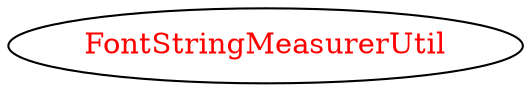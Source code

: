 digraph dependencyGraph {
 concentrate=true;
 ranksep="2.0";
 rankdir="LR"; 
 splines="ortho";
"FontStringMeasurerUtil" [fontcolor="red"];
}